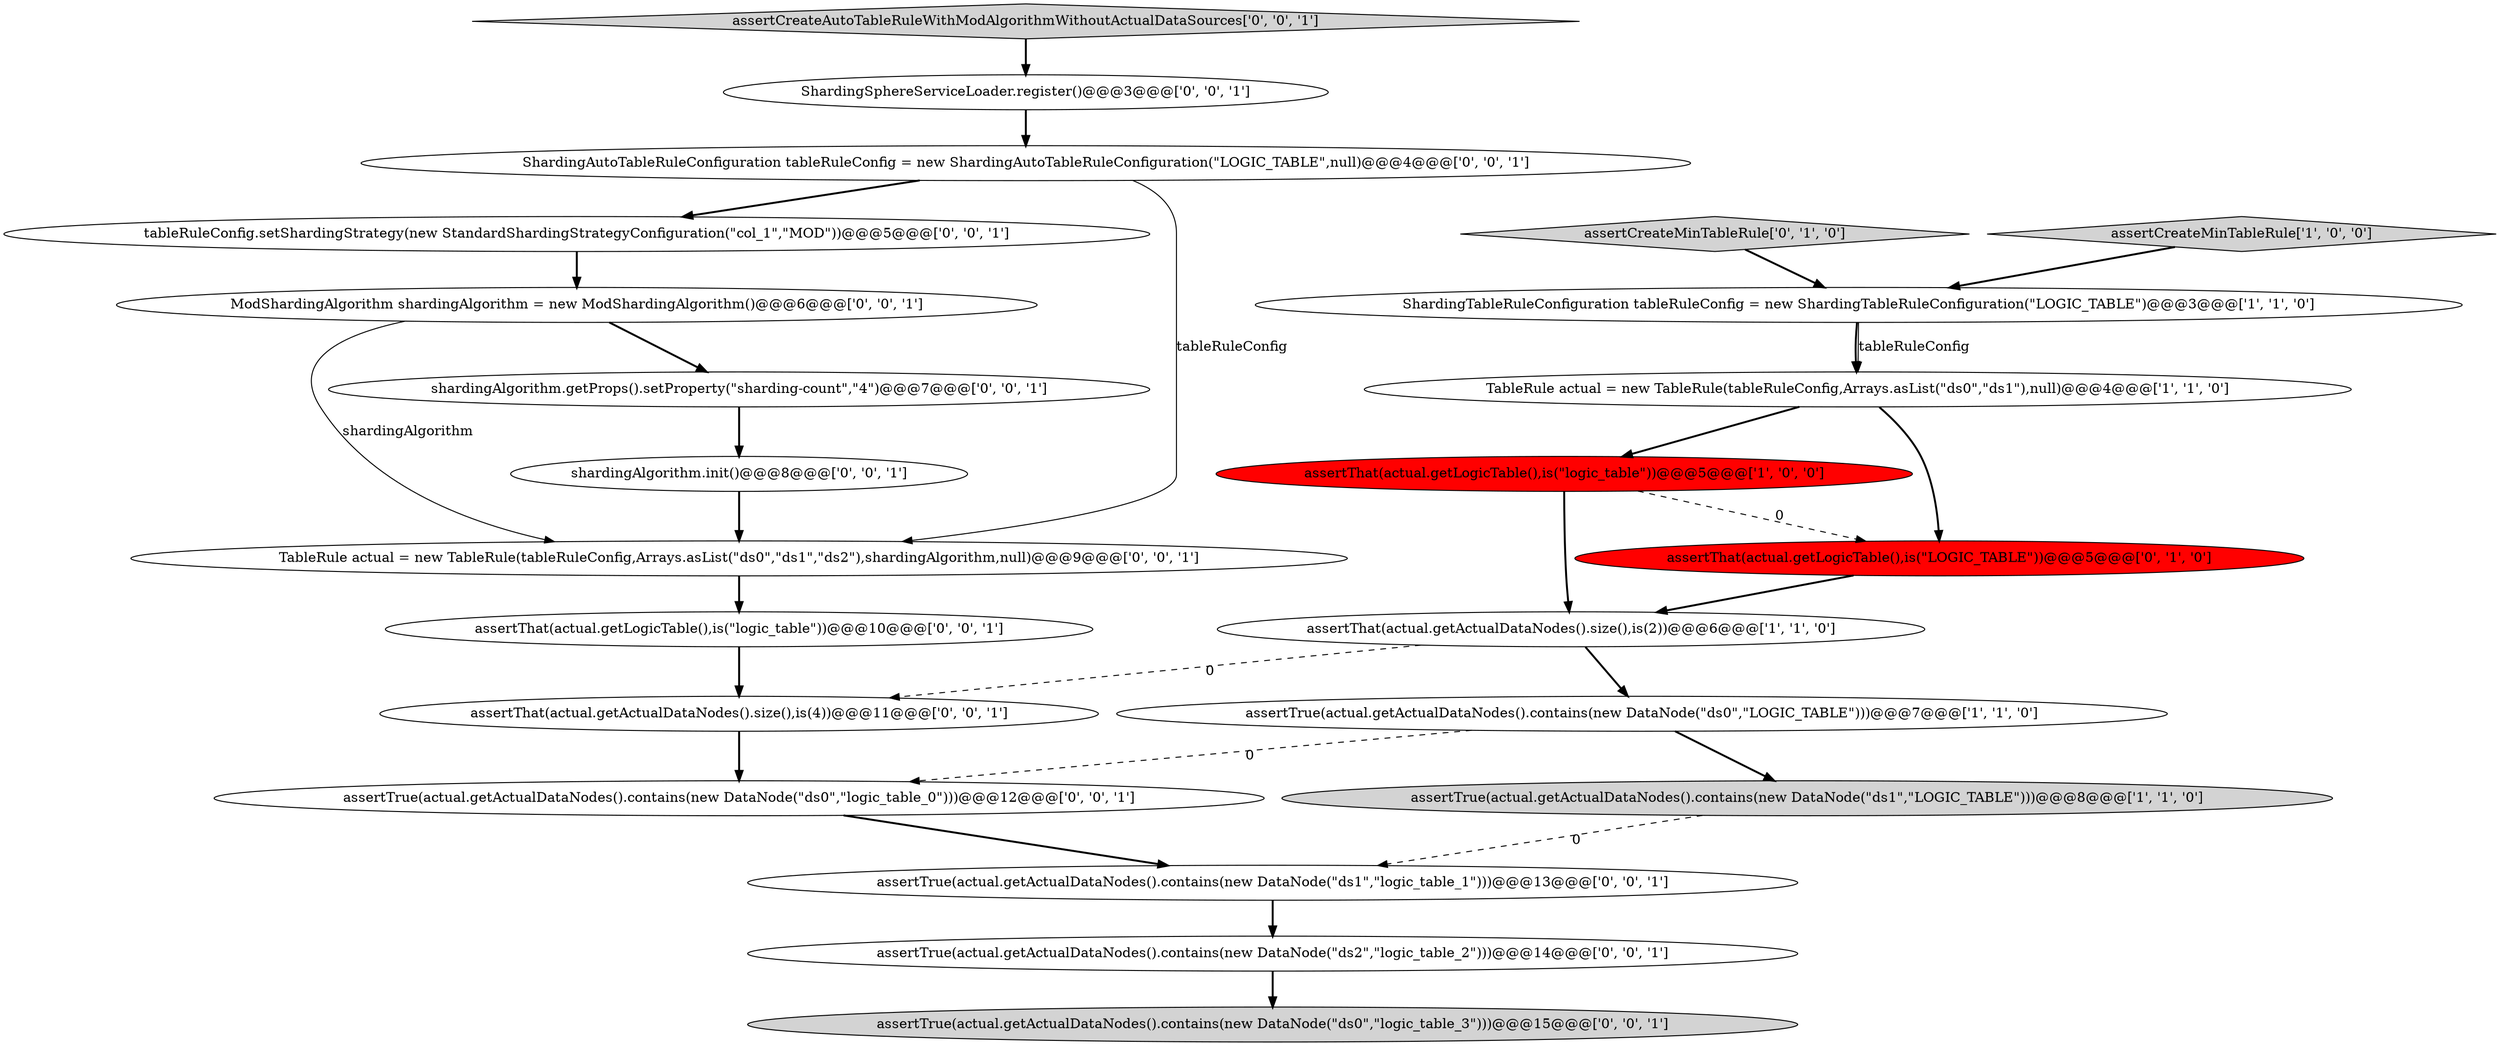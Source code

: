 digraph {
0 [style = filled, label = "assertTrue(actual.getActualDataNodes().contains(new DataNode(\"ds1\",\"LOGIC_TABLE\")))@@@8@@@['1', '1', '0']", fillcolor = lightgray, shape = ellipse image = "AAA0AAABBB1BBB"];
18 [style = filled, label = "ShardingSphereServiceLoader.register()@@@3@@@['0', '0', '1']", fillcolor = white, shape = ellipse image = "AAA0AAABBB3BBB"];
20 [style = filled, label = "assertTrue(actual.getActualDataNodes().contains(new DataNode(\"ds2\",\"logic_table_2\")))@@@14@@@['0', '0', '1']", fillcolor = white, shape = ellipse image = "AAA0AAABBB3BBB"];
5 [style = filled, label = "assertThat(actual.getActualDataNodes().size(),is(2))@@@6@@@['1', '1', '0']", fillcolor = white, shape = ellipse image = "AAA0AAABBB1BBB"];
3 [style = filled, label = "assertThat(actual.getLogicTable(),is(\"logic_table\"))@@@5@@@['1', '0', '0']", fillcolor = red, shape = ellipse image = "AAA1AAABBB1BBB"];
2 [style = filled, label = "TableRule actual = new TableRule(tableRuleConfig,Arrays.asList(\"ds0\",\"ds1\"),null)@@@4@@@['1', '1', '0']", fillcolor = white, shape = ellipse image = "AAA0AAABBB1BBB"];
11 [style = filled, label = "assertTrue(actual.getActualDataNodes().contains(new DataNode(\"ds1\",\"logic_table_1\")))@@@13@@@['0', '0', '1']", fillcolor = white, shape = ellipse image = "AAA0AAABBB3BBB"];
10 [style = filled, label = "tableRuleConfig.setShardingStrategy(new StandardShardingStrategyConfiguration(\"col_1\",\"MOD\"))@@@5@@@['0', '0', '1']", fillcolor = white, shape = ellipse image = "AAA0AAABBB3BBB"];
7 [style = filled, label = "assertCreateMinTableRule['0', '1', '0']", fillcolor = lightgray, shape = diamond image = "AAA0AAABBB2BBB"];
12 [style = filled, label = "assertCreateAutoTableRuleWithModAlgorithmWithoutActualDataSources['0', '0', '1']", fillcolor = lightgray, shape = diamond image = "AAA0AAABBB3BBB"];
14 [style = filled, label = "ModShardingAlgorithm shardingAlgorithm = new ModShardingAlgorithm()@@@6@@@['0', '0', '1']", fillcolor = white, shape = ellipse image = "AAA0AAABBB3BBB"];
19 [style = filled, label = "ShardingAutoTableRuleConfiguration tableRuleConfig = new ShardingAutoTableRuleConfiguration(\"LOGIC_TABLE\",null)@@@4@@@['0', '0', '1']", fillcolor = white, shape = ellipse image = "AAA0AAABBB3BBB"];
17 [style = filled, label = "TableRule actual = new TableRule(tableRuleConfig,Arrays.asList(\"ds0\",\"ds1\",\"ds2\"),shardingAlgorithm,null)@@@9@@@['0', '0', '1']", fillcolor = white, shape = ellipse image = "AAA0AAABBB3BBB"];
4 [style = filled, label = "assertTrue(actual.getActualDataNodes().contains(new DataNode(\"ds0\",\"LOGIC_TABLE\")))@@@7@@@['1', '1', '0']", fillcolor = white, shape = ellipse image = "AAA0AAABBB1BBB"];
6 [style = filled, label = "ShardingTableRuleConfiguration tableRuleConfig = new ShardingTableRuleConfiguration(\"LOGIC_TABLE\")@@@3@@@['1', '1', '0']", fillcolor = white, shape = ellipse image = "AAA0AAABBB1BBB"];
22 [style = filled, label = "assertTrue(actual.getActualDataNodes().contains(new DataNode(\"ds0\",\"logic_table_3\")))@@@15@@@['0', '0', '1']", fillcolor = lightgray, shape = ellipse image = "AAA0AAABBB3BBB"];
15 [style = filled, label = "shardingAlgorithm.getProps().setProperty(\"sharding-count\",\"4\")@@@7@@@['0', '0', '1']", fillcolor = white, shape = ellipse image = "AAA0AAABBB3BBB"];
8 [style = filled, label = "assertThat(actual.getLogicTable(),is(\"LOGIC_TABLE\"))@@@5@@@['0', '1', '0']", fillcolor = red, shape = ellipse image = "AAA1AAABBB2BBB"];
21 [style = filled, label = "assertThat(actual.getLogicTable(),is(\"logic_table\"))@@@10@@@['0', '0', '1']", fillcolor = white, shape = ellipse image = "AAA0AAABBB3BBB"];
13 [style = filled, label = "assertThat(actual.getActualDataNodes().size(),is(4))@@@11@@@['0', '0', '1']", fillcolor = white, shape = ellipse image = "AAA0AAABBB3BBB"];
16 [style = filled, label = "shardingAlgorithm.init()@@@8@@@['0', '0', '1']", fillcolor = white, shape = ellipse image = "AAA0AAABBB3BBB"];
1 [style = filled, label = "assertCreateMinTableRule['1', '0', '0']", fillcolor = lightgray, shape = diamond image = "AAA0AAABBB1BBB"];
9 [style = filled, label = "assertTrue(actual.getActualDataNodes().contains(new DataNode(\"ds0\",\"logic_table_0\")))@@@12@@@['0', '0', '1']", fillcolor = white, shape = ellipse image = "AAA0AAABBB3BBB"];
5->13 [style = dashed, label="0"];
11->20 [style = bold, label=""];
9->11 [style = bold, label=""];
10->14 [style = bold, label=""];
2->3 [style = bold, label=""];
18->19 [style = bold, label=""];
19->10 [style = bold, label=""];
0->11 [style = dashed, label="0"];
16->17 [style = bold, label=""];
15->16 [style = bold, label=""];
4->0 [style = bold, label=""];
20->22 [style = bold, label=""];
6->2 [style = bold, label=""];
14->17 [style = solid, label="shardingAlgorithm"];
4->9 [style = dashed, label="0"];
3->5 [style = bold, label=""];
1->6 [style = bold, label=""];
8->5 [style = bold, label=""];
5->4 [style = bold, label=""];
7->6 [style = bold, label=""];
12->18 [style = bold, label=""];
3->8 [style = dashed, label="0"];
14->15 [style = bold, label=""];
6->2 [style = solid, label="tableRuleConfig"];
13->9 [style = bold, label=""];
19->17 [style = solid, label="tableRuleConfig"];
17->21 [style = bold, label=""];
2->8 [style = bold, label=""];
21->13 [style = bold, label=""];
}
